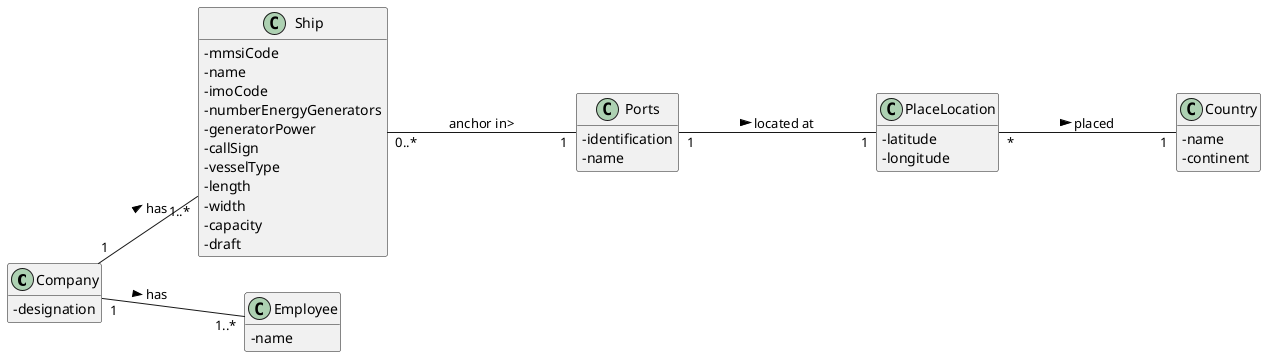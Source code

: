 @startuml
'https://plantuml.com/class-diagram

hide methods
left to right direction
skinparam classAttributeIconSize 0

class Company {
-designation
}


class Ship {
-mmsiCode
-name
-imoCode
-numberEnergyGenerators
-generatorPower
-callSign
-vesselType
-length
-width
-capacity
-draft
}


class Ports {
-identification
-name
}


class Employee {
-name
}


class Country {
-name
-continent
}

class PlaceLocation {
-latitude
-longitude
}



Company "1"--"1..*" Employee: has >
Company "1"--"1..*" Ship: has >



Ports "1" --- "1" PlaceLocation : located at >
PlaceLocation "*" --- "1" Country : placed >



Ship "0..*"---"1" Ports: anchor in>



@enduml